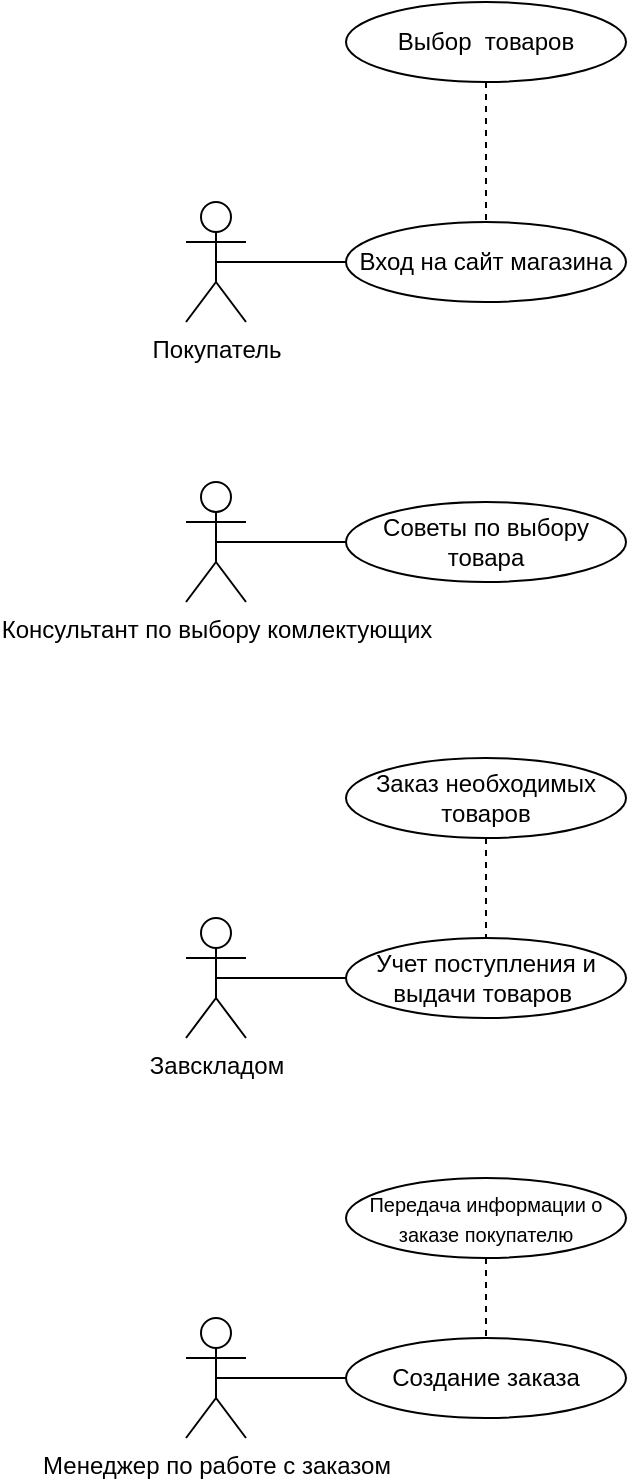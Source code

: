 <mxfile version="20.5.1"><diagram id="sq5tUa9uOOfnAcCKqO6m" name="Страница 1"><mxGraphModel dx="1726" dy="945" grid="1" gridSize="10" guides="1" tooltips="1" connect="1" arrows="1" fold="1" page="1" pageScale="1" pageWidth="827" pageHeight="1169" math="0" shadow="0"><root><mxCell id="0"/><mxCell id="1" parent="0"/><mxCell id="K7c1DOycUjJ4pG6AKwoJ-4" style="edgeStyle=orthogonalEdgeStyle;rounded=0;orthogonalLoop=1;jettySize=auto;html=1;exitX=0.5;exitY=1;exitDx=0;exitDy=0;entryX=0.5;entryY=0;entryDx=0;entryDy=0;dashed=1;endArrow=none;endFill=0;" edge="1" parent="1" source="K7c1DOycUjJ4pG6AKwoJ-1" target="K7c1DOycUjJ4pG6AKwoJ-3"><mxGeometry relative="1" as="geometry"/></mxCell><mxCell id="K7c1DOycUjJ4pG6AKwoJ-1" value="Выбор&amp;nbsp; товаров" style="ellipse;whiteSpace=wrap;html=1;" vertex="1" parent="1"><mxGeometry x="384" y="226" width="140" height="40" as="geometry"/></mxCell><mxCell id="K7c1DOycUjJ4pG6AKwoJ-2" value="Покупатель" style="shape=umlActor;verticalLabelPosition=bottom;verticalAlign=top;html=1;" vertex="1" parent="1"><mxGeometry x="304" y="326" width="30" height="60" as="geometry"/></mxCell><mxCell id="K7c1DOycUjJ4pG6AKwoJ-5" style="edgeStyle=orthogonalEdgeStyle;rounded=0;orthogonalLoop=1;jettySize=auto;html=1;exitX=0;exitY=0.5;exitDx=0;exitDy=0;entryX=0.5;entryY=0.5;entryDx=0;entryDy=0;entryPerimeter=0;endArrow=none;endFill=0;" edge="1" parent="1" source="K7c1DOycUjJ4pG6AKwoJ-3" target="K7c1DOycUjJ4pG6AKwoJ-2"><mxGeometry relative="1" as="geometry"/></mxCell><mxCell id="K7c1DOycUjJ4pG6AKwoJ-3" value="Вход на сайт магазина" style="ellipse;whiteSpace=wrap;html=1;" vertex="1" parent="1"><mxGeometry x="384" y="336" width="140" height="40" as="geometry"/></mxCell><mxCell id="K7c1DOycUjJ4pG6AKwoJ-6" value="Консультант по выбору комлектующих" style="shape=umlActor;verticalLabelPosition=bottom;verticalAlign=top;html=1;" vertex="1" parent="1"><mxGeometry x="304" y="466" width="30" height="60" as="geometry"/></mxCell><mxCell id="K7c1DOycUjJ4pG6AKwoJ-11" style="edgeStyle=orthogonalEdgeStyle;rounded=0;orthogonalLoop=1;jettySize=auto;html=1;exitX=0;exitY=0.5;exitDx=0;exitDy=0;entryX=0.5;entryY=0.5;entryDx=0;entryDy=0;entryPerimeter=0;endArrow=none;endFill=0;" edge="1" parent="1" source="K7c1DOycUjJ4pG6AKwoJ-7" target="K7c1DOycUjJ4pG6AKwoJ-6"><mxGeometry relative="1" as="geometry"/></mxCell><mxCell id="K7c1DOycUjJ4pG6AKwoJ-7" value="Советы по выбору товара" style="ellipse;whiteSpace=wrap;html=1;" vertex="1" parent="1"><mxGeometry x="384" y="476" width="140" height="40" as="geometry"/></mxCell><mxCell id="K7c1DOycUjJ4pG6AKwoJ-12" value="Завскладом" style="shape=umlActor;verticalLabelPosition=bottom;verticalAlign=top;html=1;" vertex="1" parent="1"><mxGeometry x="304" y="684" width="30" height="60" as="geometry"/></mxCell><mxCell id="K7c1DOycUjJ4pG6AKwoJ-14" style="edgeStyle=orthogonalEdgeStyle;rounded=0;orthogonalLoop=1;jettySize=auto;html=1;exitX=0;exitY=0.5;exitDx=0;exitDy=0;entryX=0.5;entryY=0.5;entryDx=0;entryDy=0;entryPerimeter=0;endArrow=none;endFill=0;" edge="1" parent="1" source="K7c1DOycUjJ4pG6AKwoJ-13" target="K7c1DOycUjJ4pG6AKwoJ-12"><mxGeometry relative="1" as="geometry"/></mxCell><mxCell id="K7c1DOycUjJ4pG6AKwoJ-13" value="Учет поступления и выдачи товаров&amp;nbsp;" style="ellipse;whiteSpace=wrap;html=1;" vertex="1" parent="1"><mxGeometry x="384" y="694" width="140" height="40" as="geometry"/></mxCell><mxCell id="K7c1DOycUjJ4pG6AKwoJ-15" value="Менеджер по работе с заказом" style="shape=umlActor;verticalLabelPosition=bottom;verticalAlign=top;html=1;" vertex="1" parent="1"><mxGeometry x="304" y="884" width="30" height="60" as="geometry"/></mxCell><mxCell id="K7c1DOycUjJ4pG6AKwoJ-18" style="edgeStyle=orthogonalEdgeStyle;rounded=0;orthogonalLoop=1;jettySize=auto;html=1;exitX=0;exitY=0.5;exitDx=0;exitDy=0;entryX=0.5;entryY=0.5;entryDx=0;entryDy=0;entryPerimeter=0;endArrow=none;endFill=0;" edge="1" parent="1" source="K7c1DOycUjJ4pG6AKwoJ-17" target="K7c1DOycUjJ4pG6AKwoJ-15"><mxGeometry relative="1" as="geometry"/></mxCell><mxCell id="K7c1DOycUjJ4pG6AKwoJ-17" value="Создание заказа" style="ellipse;whiteSpace=wrap;html=1;" vertex="1" parent="1"><mxGeometry x="384" y="894" width="140" height="40" as="geometry"/></mxCell><mxCell id="K7c1DOycUjJ4pG6AKwoJ-20" style="edgeStyle=orthogonalEdgeStyle;rounded=0;orthogonalLoop=1;jettySize=auto;html=1;exitX=0.5;exitY=1;exitDx=0;exitDy=0;entryX=0.5;entryY=0;entryDx=0;entryDy=0;fontSize=10;endArrow=none;endFill=0;dashed=1;" edge="1" parent="1" source="K7c1DOycUjJ4pG6AKwoJ-19" target="K7c1DOycUjJ4pG6AKwoJ-17"><mxGeometry relative="1" as="geometry"/></mxCell><mxCell id="K7c1DOycUjJ4pG6AKwoJ-19" value="&lt;font style=&quot;font-size: 10px;&quot;&gt;Передача информации о заказе покупателю&lt;/font&gt;" style="ellipse;whiteSpace=wrap;html=1;" vertex="1" parent="1"><mxGeometry x="384" y="814" width="140" height="40" as="geometry"/></mxCell><mxCell id="K7c1DOycUjJ4pG6AKwoJ-22" style="edgeStyle=orthogonalEdgeStyle;rounded=0;orthogonalLoop=1;jettySize=auto;html=1;exitX=0.5;exitY=1;exitDx=0;exitDy=0;entryX=0.5;entryY=0;entryDx=0;entryDy=0;dashed=1;fontSize=10;endArrow=none;endFill=0;" edge="1" parent="1" source="K7c1DOycUjJ4pG6AKwoJ-21" target="K7c1DOycUjJ4pG6AKwoJ-13"><mxGeometry relative="1" as="geometry"/></mxCell><mxCell id="K7c1DOycUjJ4pG6AKwoJ-21" value="&lt;font style=&quot;font-size: 12px;&quot;&gt;Заказ необходимых товаров&lt;/font&gt;" style="ellipse;whiteSpace=wrap;html=1;" vertex="1" parent="1"><mxGeometry x="384" y="604" width="140" height="40" as="geometry"/></mxCell></root></mxGraphModel></diagram></mxfile>